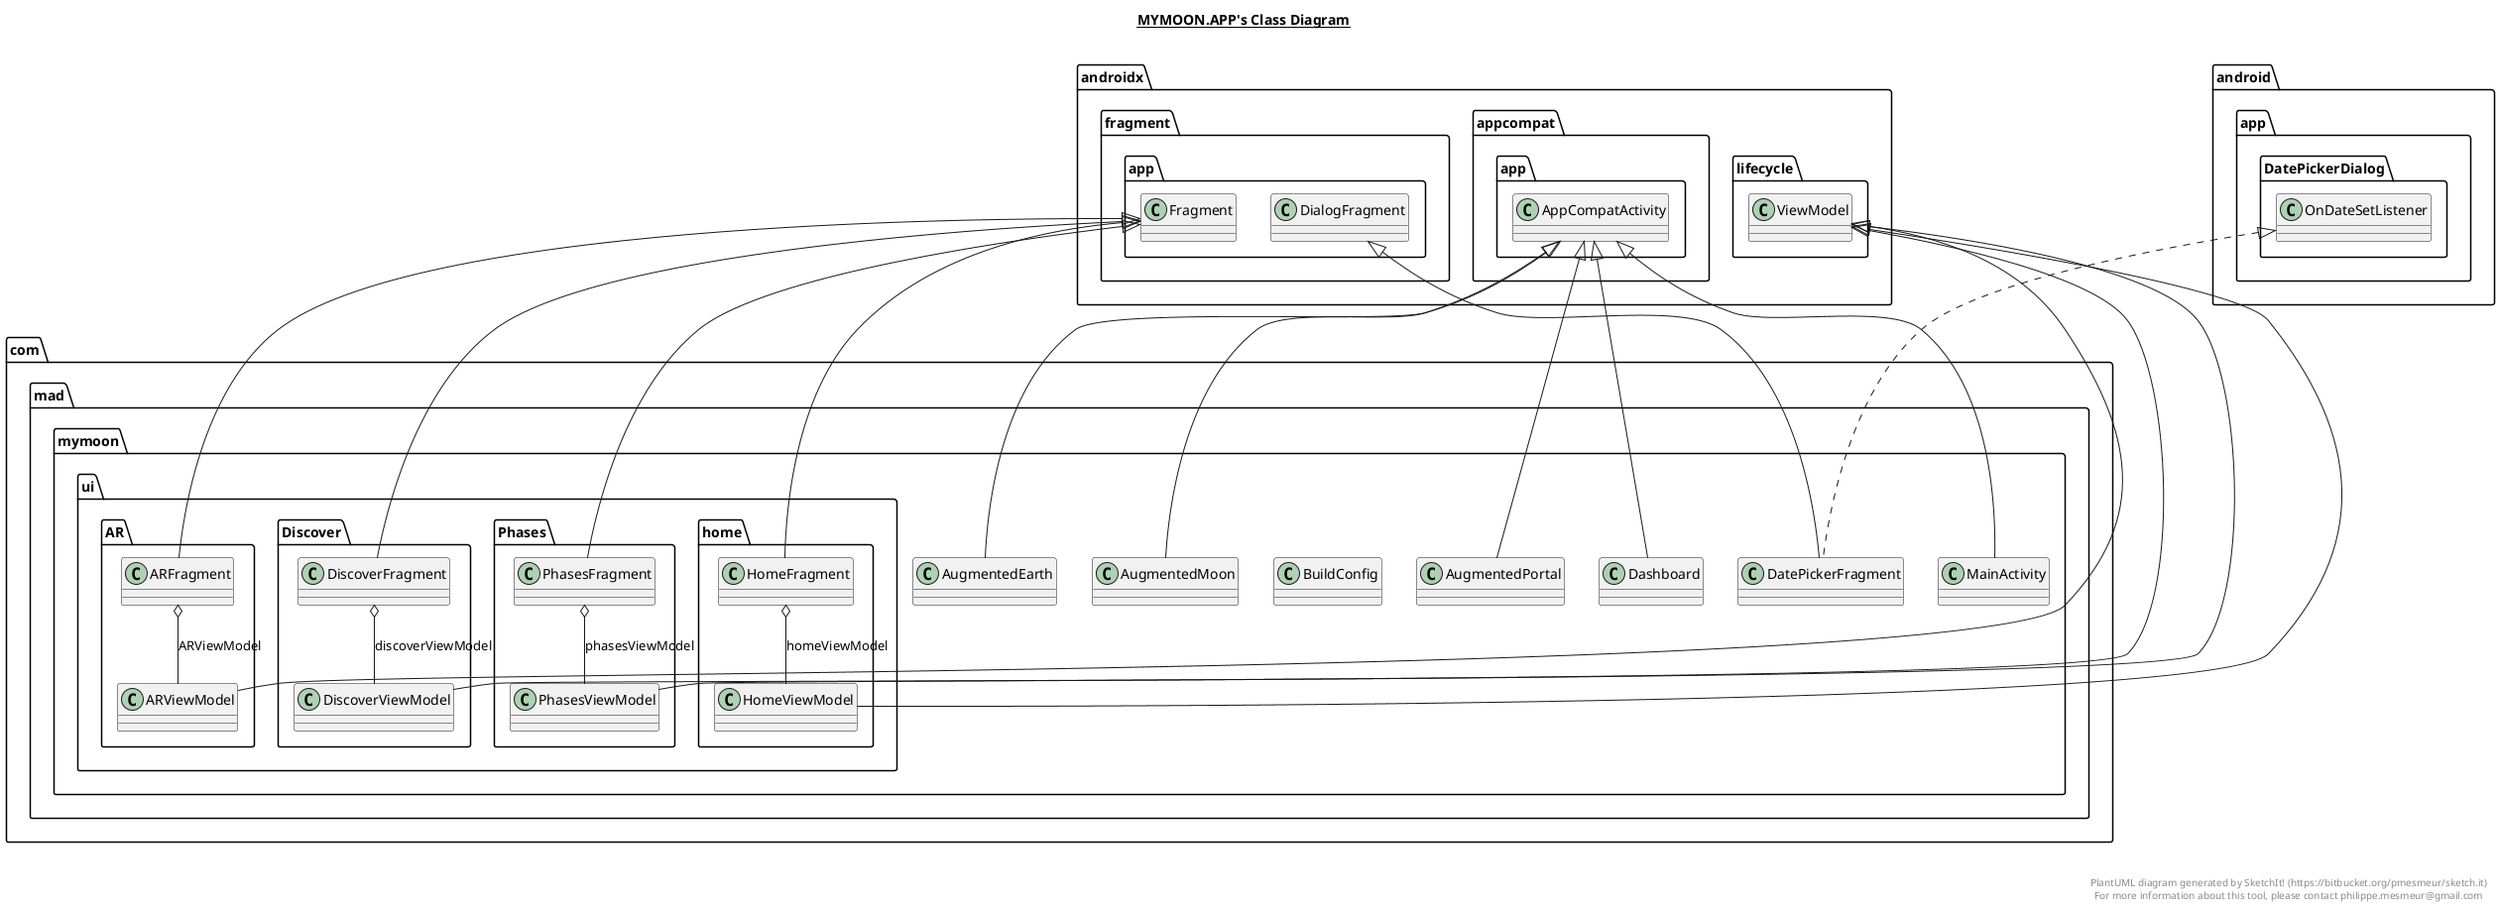 @startuml

title __MYMOON.APP's Class Diagram__\n

  namespace com.mad.mymoon {
    class com.mad.mymoon.AugmentedEarth {
    }
  }
  

  namespace com.mad.mymoon {
    class com.mad.mymoon.AugmentedMoon {
    }
  }
  

  namespace com.mad.mymoon {
    class com.mad.mymoon.AugmentedPortal {
    }
  }
  

  namespace com.mad.mymoon {
    class com.mad.mymoon.BuildConfig {
    }
  }
  

  namespace com.mad.mymoon {
    class com.mad.mymoon.Dashboard {
    }
  }
  

  namespace com.mad.mymoon {
    class com.mad.mymoon.DatePickerFragment {
    }
  }
  

  namespace com.mad.mymoon {
    class com.mad.mymoon.MainActivity {
    }
  }
  

  namespace com.mad.mymoon {
    namespace ui.AR {
      class com.mad.mymoon.ui.AR.ARFragment {
      }
    }
  }
  

  namespace com.mad.mymoon {
    namespace ui.AR {
      class com.mad.mymoon.ui.AR.ARViewModel {
      }
    }
  }
  

  namespace com.mad.mymoon {
    namespace ui.Discover {
      class com.mad.mymoon.ui.Discover.DiscoverFragment {
      }
    }
  }
  

  namespace com.mad.mymoon {
    namespace ui.Discover {
      class com.mad.mymoon.ui.Discover.DiscoverViewModel {
      }
    }
  }
  

  namespace com.mad.mymoon {
    namespace ui.Phases {
      class com.mad.mymoon.ui.Phases.PhasesFragment {
      }
    }
  }
  

  namespace com.mad.mymoon {
    namespace ui.Phases {
      class com.mad.mymoon.ui.Phases.PhasesViewModel {
      }
    }
  }
  

  namespace com.mad.mymoon {
    namespace ui.home {
      class com.mad.mymoon.ui.home.HomeFragment {
      }
    }
  }
  

  namespace com.mad.mymoon {
    namespace ui.home {
      class com.mad.mymoon.ui.home.HomeViewModel {
      }
    }
  }
  

  com.mad.mymoon.AugmentedEarth -up-|> androidx.appcompat.app.AppCompatActivity
  com.mad.mymoon.AugmentedMoon -up-|> androidx.appcompat.app.AppCompatActivity
  com.mad.mymoon.AugmentedPortal -up-|> androidx.appcompat.app.AppCompatActivity
  com.mad.mymoon.Dashboard -up-|> androidx.appcompat.app.AppCompatActivity
  com.mad.mymoon.DatePickerFragment .up.|> android.app.DatePickerDialog.OnDateSetListener
  com.mad.mymoon.DatePickerFragment -up-|> androidx.fragment.app.DialogFragment
  com.mad.mymoon.MainActivity -up-|> androidx.appcompat.app.AppCompatActivity
  com.mad.mymoon.ui.AR.ARFragment -up-|> androidx.fragment.app.Fragment
  com.mad.mymoon.ui.AR.ARFragment o-- com.mad.mymoon.ui.AR.ARViewModel : ARViewModel
  com.mad.mymoon.ui.AR.ARViewModel -up-|> androidx.lifecycle.ViewModel
  com.mad.mymoon.ui.Discover.DiscoverFragment -up-|> androidx.fragment.app.Fragment
  com.mad.mymoon.ui.Discover.DiscoverFragment o-- com.mad.mymoon.ui.Discover.DiscoverViewModel : discoverViewModel
  com.mad.mymoon.ui.Discover.DiscoverViewModel -up-|> androidx.lifecycle.ViewModel
  com.mad.mymoon.ui.Phases.PhasesFragment -up-|> androidx.fragment.app.Fragment
  com.mad.mymoon.ui.Phases.PhasesFragment o-- com.mad.mymoon.ui.Phases.PhasesViewModel : phasesViewModel
  com.mad.mymoon.ui.Phases.PhasesViewModel -up-|> androidx.lifecycle.ViewModel
  com.mad.mymoon.ui.home.HomeFragment -up-|> androidx.fragment.app.Fragment
  com.mad.mymoon.ui.home.HomeFragment o-- com.mad.mymoon.ui.home.HomeViewModel : homeViewModel
  com.mad.mymoon.ui.home.HomeViewModel -up-|> androidx.lifecycle.ViewModel


right footer


PlantUML diagram generated by SketchIt! (https://bitbucket.org/pmesmeur/sketch.it)
For more information about this tool, please contact philippe.mesmeur@gmail.com
endfooter

@enduml
